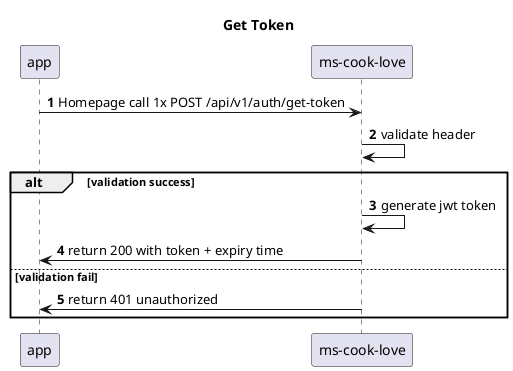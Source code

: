 @startuml
'https://plantuml.com/sequence-diagram

title Get Token
autonumber
participant app
participant "ms-cook-love" as mcl

app -> mcl: Homepage call 1x POST /api/v1/auth/get-token
mcl -> mcl: validate header
alt validation success
 mcl -> mcl: generate jwt token
 mcl -> app: return 200 with token + expiry time
else validation fail
    mcl->app: return 401 unauthorized
end

@enduml